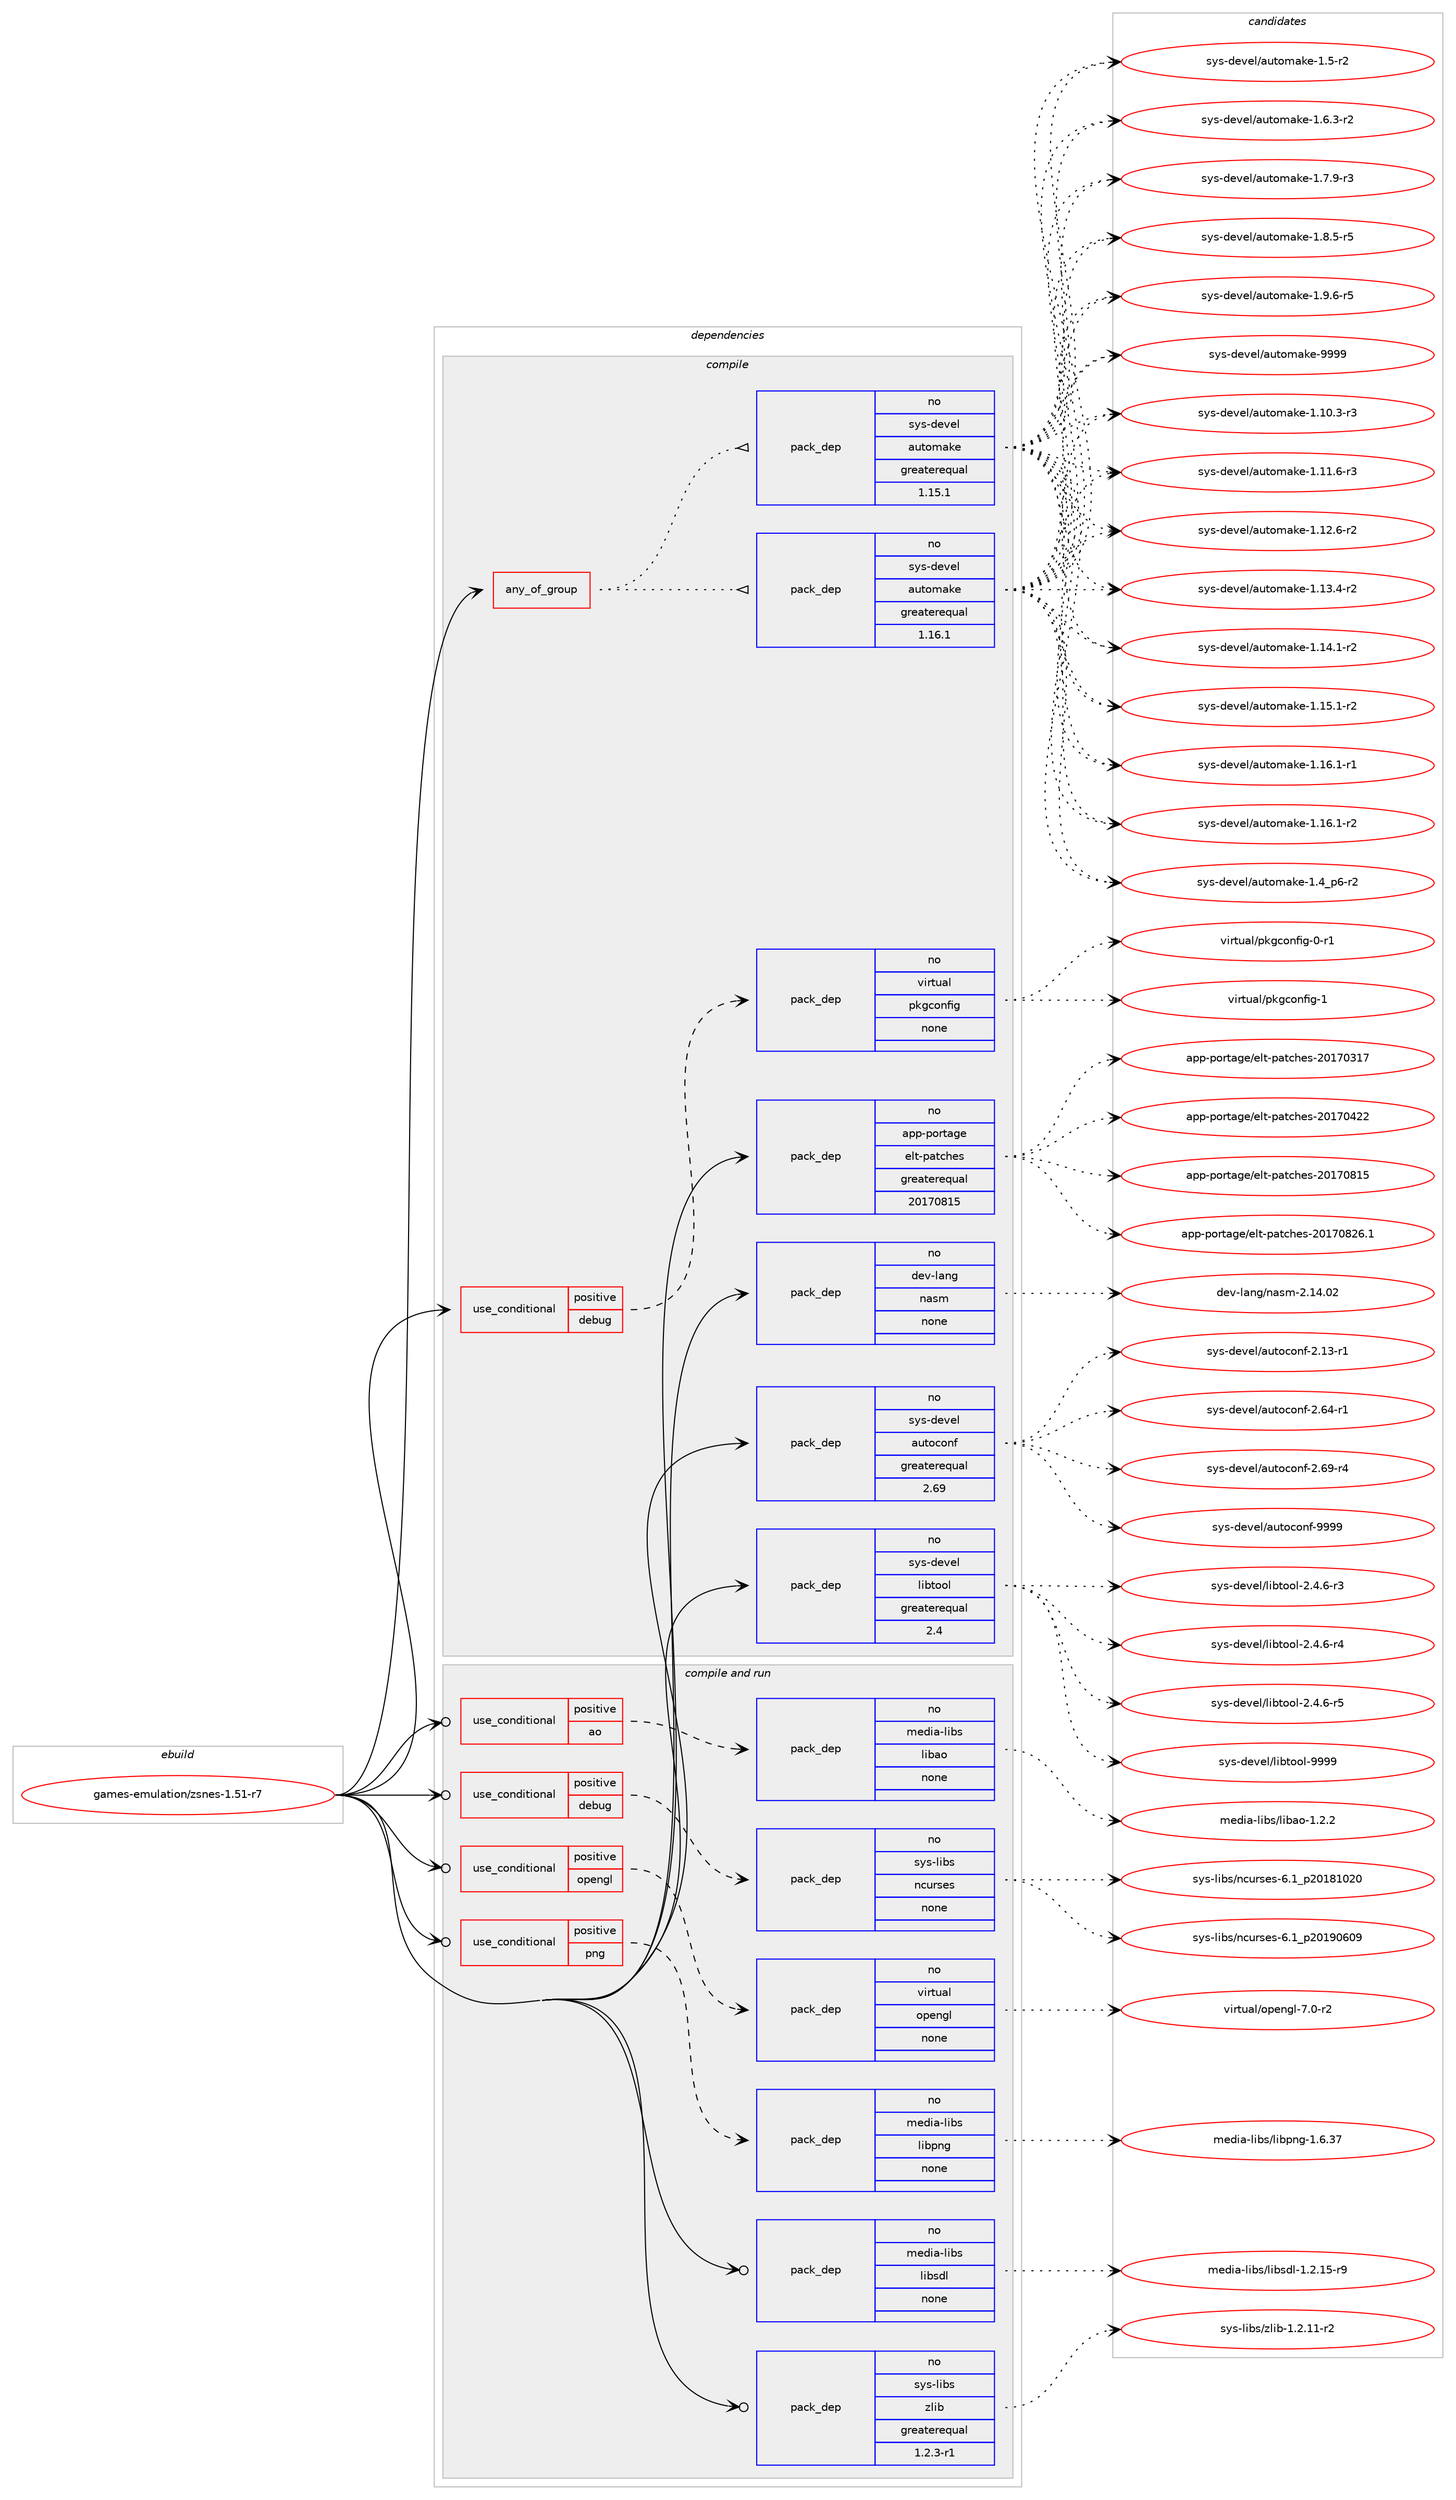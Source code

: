 digraph prolog {

# *************
# Graph options
# *************

newrank=true;
concentrate=true;
compound=true;
graph [rankdir=LR,fontname=Helvetica,fontsize=10,ranksep=1.5];#, ranksep=2.5, nodesep=0.2];
edge  [arrowhead=vee];
node  [fontname=Helvetica,fontsize=10];

# **********
# The ebuild
# **********

subgraph cluster_leftcol {
color=gray;
rank=same;
label=<<i>ebuild</i>>;
id [label="games-emulation/zsnes-1.51-r7", color=red, width=4, href="../games-emulation/zsnes-1.51-r7.svg"];
}

# ****************
# The dependencies
# ****************

subgraph cluster_midcol {
color=gray;
label=<<i>dependencies</i>>;
subgraph cluster_compile {
fillcolor="#eeeeee";
style=filled;
label=<<i>compile</i>>;
subgraph any11949 {
dependency738876 [label=<<TABLE BORDER="0" CELLBORDER="1" CELLSPACING="0" CELLPADDING="4"><TR><TD CELLPADDING="10">any_of_group</TD></TR></TABLE>>, shape=none, color=red];subgraph pack542043 {
dependency738877 [label=<<TABLE BORDER="0" CELLBORDER="1" CELLSPACING="0" CELLPADDING="4" WIDTH="220"><TR><TD ROWSPAN="6" CELLPADDING="30">pack_dep</TD></TR><TR><TD WIDTH="110">no</TD></TR><TR><TD>sys-devel</TD></TR><TR><TD>automake</TD></TR><TR><TD>greaterequal</TD></TR><TR><TD>1.16.1</TD></TR></TABLE>>, shape=none, color=blue];
}
dependency738876:e -> dependency738877:w [weight=20,style="dotted",arrowhead="oinv"];
subgraph pack542044 {
dependency738878 [label=<<TABLE BORDER="0" CELLBORDER="1" CELLSPACING="0" CELLPADDING="4" WIDTH="220"><TR><TD ROWSPAN="6" CELLPADDING="30">pack_dep</TD></TR><TR><TD WIDTH="110">no</TD></TR><TR><TD>sys-devel</TD></TR><TR><TD>automake</TD></TR><TR><TD>greaterequal</TD></TR><TR><TD>1.15.1</TD></TR></TABLE>>, shape=none, color=blue];
}
dependency738876:e -> dependency738878:w [weight=20,style="dotted",arrowhead="oinv"];
}
id:e -> dependency738876:w [weight=20,style="solid",arrowhead="vee"];
subgraph cond184505 {
dependency738879 [label=<<TABLE BORDER="0" CELLBORDER="1" CELLSPACING="0" CELLPADDING="4"><TR><TD ROWSPAN="3" CELLPADDING="10">use_conditional</TD></TR><TR><TD>positive</TD></TR><TR><TD>debug</TD></TR></TABLE>>, shape=none, color=red];
subgraph pack542045 {
dependency738880 [label=<<TABLE BORDER="0" CELLBORDER="1" CELLSPACING="0" CELLPADDING="4" WIDTH="220"><TR><TD ROWSPAN="6" CELLPADDING="30">pack_dep</TD></TR><TR><TD WIDTH="110">no</TD></TR><TR><TD>virtual</TD></TR><TR><TD>pkgconfig</TD></TR><TR><TD>none</TD></TR><TR><TD></TD></TR></TABLE>>, shape=none, color=blue];
}
dependency738879:e -> dependency738880:w [weight=20,style="dashed",arrowhead="vee"];
}
id:e -> dependency738879:w [weight=20,style="solid",arrowhead="vee"];
subgraph pack542046 {
dependency738881 [label=<<TABLE BORDER="0" CELLBORDER="1" CELLSPACING="0" CELLPADDING="4" WIDTH="220"><TR><TD ROWSPAN="6" CELLPADDING="30">pack_dep</TD></TR><TR><TD WIDTH="110">no</TD></TR><TR><TD>app-portage</TD></TR><TR><TD>elt-patches</TD></TR><TR><TD>greaterequal</TD></TR><TR><TD>20170815</TD></TR></TABLE>>, shape=none, color=blue];
}
id:e -> dependency738881:w [weight=20,style="solid",arrowhead="vee"];
subgraph pack542047 {
dependency738882 [label=<<TABLE BORDER="0" CELLBORDER="1" CELLSPACING="0" CELLPADDING="4" WIDTH="220"><TR><TD ROWSPAN="6" CELLPADDING="30">pack_dep</TD></TR><TR><TD WIDTH="110">no</TD></TR><TR><TD>dev-lang</TD></TR><TR><TD>nasm</TD></TR><TR><TD>none</TD></TR><TR><TD></TD></TR></TABLE>>, shape=none, color=blue];
}
id:e -> dependency738882:w [weight=20,style="solid",arrowhead="vee"];
subgraph pack542048 {
dependency738883 [label=<<TABLE BORDER="0" CELLBORDER="1" CELLSPACING="0" CELLPADDING="4" WIDTH="220"><TR><TD ROWSPAN="6" CELLPADDING="30">pack_dep</TD></TR><TR><TD WIDTH="110">no</TD></TR><TR><TD>sys-devel</TD></TR><TR><TD>autoconf</TD></TR><TR><TD>greaterequal</TD></TR><TR><TD>2.69</TD></TR></TABLE>>, shape=none, color=blue];
}
id:e -> dependency738883:w [weight=20,style="solid",arrowhead="vee"];
subgraph pack542049 {
dependency738884 [label=<<TABLE BORDER="0" CELLBORDER="1" CELLSPACING="0" CELLPADDING="4" WIDTH="220"><TR><TD ROWSPAN="6" CELLPADDING="30">pack_dep</TD></TR><TR><TD WIDTH="110">no</TD></TR><TR><TD>sys-devel</TD></TR><TR><TD>libtool</TD></TR><TR><TD>greaterequal</TD></TR><TR><TD>2.4</TD></TR></TABLE>>, shape=none, color=blue];
}
id:e -> dependency738884:w [weight=20,style="solid",arrowhead="vee"];
}
subgraph cluster_compileandrun {
fillcolor="#eeeeee";
style=filled;
label=<<i>compile and run</i>>;
subgraph cond184506 {
dependency738885 [label=<<TABLE BORDER="0" CELLBORDER="1" CELLSPACING="0" CELLPADDING="4"><TR><TD ROWSPAN="3" CELLPADDING="10">use_conditional</TD></TR><TR><TD>positive</TD></TR><TR><TD>ao</TD></TR></TABLE>>, shape=none, color=red];
subgraph pack542050 {
dependency738886 [label=<<TABLE BORDER="0" CELLBORDER="1" CELLSPACING="0" CELLPADDING="4" WIDTH="220"><TR><TD ROWSPAN="6" CELLPADDING="30">pack_dep</TD></TR><TR><TD WIDTH="110">no</TD></TR><TR><TD>media-libs</TD></TR><TR><TD>libao</TD></TR><TR><TD>none</TD></TR><TR><TD></TD></TR></TABLE>>, shape=none, color=blue];
}
dependency738885:e -> dependency738886:w [weight=20,style="dashed",arrowhead="vee"];
}
id:e -> dependency738885:w [weight=20,style="solid",arrowhead="odotvee"];
subgraph cond184507 {
dependency738887 [label=<<TABLE BORDER="0" CELLBORDER="1" CELLSPACING="0" CELLPADDING="4"><TR><TD ROWSPAN="3" CELLPADDING="10">use_conditional</TD></TR><TR><TD>positive</TD></TR><TR><TD>debug</TD></TR></TABLE>>, shape=none, color=red];
subgraph pack542051 {
dependency738888 [label=<<TABLE BORDER="0" CELLBORDER="1" CELLSPACING="0" CELLPADDING="4" WIDTH="220"><TR><TD ROWSPAN="6" CELLPADDING="30">pack_dep</TD></TR><TR><TD WIDTH="110">no</TD></TR><TR><TD>sys-libs</TD></TR><TR><TD>ncurses</TD></TR><TR><TD>none</TD></TR><TR><TD></TD></TR></TABLE>>, shape=none, color=blue];
}
dependency738887:e -> dependency738888:w [weight=20,style="dashed",arrowhead="vee"];
}
id:e -> dependency738887:w [weight=20,style="solid",arrowhead="odotvee"];
subgraph cond184508 {
dependency738889 [label=<<TABLE BORDER="0" CELLBORDER="1" CELLSPACING="0" CELLPADDING="4"><TR><TD ROWSPAN="3" CELLPADDING="10">use_conditional</TD></TR><TR><TD>positive</TD></TR><TR><TD>opengl</TD></TR></TABLE>>, shape=none, color=red];
subgraph pack542052 {
dependency738890 [label=<<TABLE BORDER="0" CELLBORDER="1" CELLSPACING="0" CELLPADDING="4" WIDTH="220"><TR><TD ROWSPAN="6" CELLPADDING="30">pack_dep</TD></TR><TR><TD WIDTH="110">no</TD></TR><TR><TD>virtual</TD></TR><TR><TD>opengl</TD></TR><TR><TD>none</TD></TR><TR><TD></TD></TR></TABLE>>, shape=none, color=blue];
}
dependency738889:e -> dependency738890:w [weight=20,style="dashed",arrowhead="vee"];
}
id:e -> dependency738889:w [weight=20,style="solid",arrowhead="odotvee"];
subgraph cond184509 {
dependency738891 [label=<<TABLE BORDER="0" CELLBORDER="1" CELLSPACING="0" CELLPADDING="4"><TR><TD ROWSPAN="3" CELLPADDING="10">use_conditional</TD></TR><TR><TD>positive</TD></TR><TR><TD>png</TD></TR></TABLE>>, shape=none, color=red];
subgraph pack542053 {
dependency738892 [label=<<TABLE BORDER="0" CELLBORDER="1" CELLSPACING="0" CELLPADDING="4" WIDTH="220"><TR><TD ROWSPAN="6" CELLPADDING="30">pack_dep</TD></TR><TR><TD WIDTH="110">no</TD></TR><TR><TD>media-libs</TD></TR><TR><TD>libpng</TD></TR><TR><TD>none</TD></TR><TR><TD></TD></TR></TABLE>>, shape=none, color=blue];
}
dependency738891:e -> dependency738892:w [weight=20,style="dashed",arrowhead="vee"];
}
id:e -> dependency738891:w [weight=20,style="solid",arrowhead="odotvee"];
subgraph pack542054 {
dependency738893 [label=<<TABLE BORDER="0" CELLBORDER="1" CELLSPACING="0" CELLPADDING="4" WIDTH="220"><TR><TD ROWSPAN="6" CELLPADDING="30">pack_dep</TD></TR><TR><TD WIDTH="110">no</TD></TR><TR><TD>media-libs</TD></TR><TR><TD>libsdl</TD></TR><TR><TD>none</TD></TR><TR><TD></TD></TR></TABLE>>, shape=none, color=blue];
}
id:e -> dependency738893:w [weight=20,style="solid",arrowhead="odotvee"];
subgraph pack542055 {
dependency738894 [label=<<TABLE BORDER="0" CELLBORDER="1" CELLSPACING="0" CELLPADDING="4" WIDTH="220"><TR><TD ROWSPAN="6" CELLPADDING="30">pack_dep</TD></TR><TR><TD WIDTH="110">no</TD></TR><TR><TD>sys-libs</TD></TR><TR><TD>zlib</TD></TR><TR><TD>greaterequal</TD></TR><TR><TD>1.2.3-r1</TD></TR></TABLE>>, shape=none, color=blue];
}
id:e -> dependency738894:w [weight=20,style="solid",arrowhead="odotvee"];
}
subgraph cluster_run {
fillcolor="#eeeeee";
style=filled;
label=<<i>run</i>>;
}
}

# **************
# The candidates
# **************

subgraph cluster_choices {
rank=same;
color=gray;
label=<<i>candidates</i>>;

subgraph choice542043 {
color=black;
nodesep=1;
choice11512111545100101118101108479711711611110997107101454946494846514511451 [label="sys-devel/automake-1.10.3-r3", color=red, width=4,href="../sys-devel/automake-1.10.3-r3.svg"];
choice11512111545100101118101108479711711611110997107101454946494946544511451 [label="sys-devel/automake-1.11.6-r3", color=red, width=4,href="../sys-devel/automake-1.11.6-r3.svg"];
choice11512111545100101118101108479711711611110997107101454946495046544511450 [label="sys-devel/automake-1.12.6-r2", color=red, width=4,href="../sys-devel/automake-1.12.6-r2.svg"];
choice11512111545100101118101108479711711611110997107101454946495146524511450 [label="sys-devel/automake-1.13.4-r2", color=red, width=4,href="../sys-devel/automake-1.13.4-r2.svg"];
choice11512111545100101118101108479711711611110997107101454946495246494511450 [label="sys-devel/automake-1.14.1-r2", color=red, width=4,href="../sys-devel/automake-1.14.1-r2.svg"];
choice11512111545100101118101108479711711611110997107101454946495346494511450 [label="sys-devel/automake-1.15.1-r2", color=red, width=4,href="../sys-devel/automake-1.15.1-r2.svg"];
choice11512111545100101118101108479711711611110997107101454946495446494511449 [label="sys-devel/automake-1.16.1-r1", color=red, width=4,href="../sys-devel/automake-1.16.1-r1.svg"];
choice11512111545100101118101108479711711611110997107101454946495446494511450 [label="sys-devel/automake-1.16.1-r2", color=red, width=4,href="../sys-devel/automake-1.16.1-r2.svg"];
choice115121115451001011181011084797117116111109971071014549465295112544511450 [label="sys-devel/automake-1.4_p6-r2", color=red, width=4,href="../sys-devel/automake-1.4_p6-r2.svg"];
choice11512111545100101118101108479711711611110997107101454946534511450 [label="sys-devel/automake-1.5-r2", color=red, width=4,href="../sys-devel/automake-1.5-r2.svg"];
choice115121115451001011181011084797117116111109971071014549465446514511450 [label="sys-devel/automake-1.6.3-r2", color=red, width=4,href="../sys-devel/automake-1.6.3-r2.svg"];
choice115121115451001011181011084797117116111109971071014549465546574511451 [label="sys-devel/automake-1.7.9-r3", color=red, width=4,href="../sys-devel/automake-1.7.9-r3.svg"];
choice115121115451001011181011084797117116111109971071014549465646534511453 [label="sys-devel/automake-1.8.5-r5", color=red, width=4,href="../sys-devel/automake-1.8.5-r5.svg"];
choice115121115451001011181011084797117116111109971071014549465746544511453 [label="sys-devel/automake-1.9.6-r5", color=red, width=4,href="../sys-devel/automake-1.9.6-r5.svg"];
choice115121115451001011181011084797117116111109971071014557575757 [label="sys-devel/automake-9999", color=red, width=4,href="../sys-devel/automake-9999.svg"];
dependency738877:e -> choice11512111545100101118101108479711711611110997107101454946494846514511451:w [style=dotted,weight="100"];
dependency738877:e -> choice11512111545100101118101108479711711611110997107101454946494946544511451:w [style=dotted,weight="100"];
dependency738877:e -> choice11512111545100101118101108479711711611110997107101454946495046544511450:w [style=dotted,weight="100"];
dependency738877:e -> choice11512111545100101118101108479711711611110997107101454946495146524511450:w [style=dotted,weight="100"];
dependency738877:e -> choice11512111545100101118101108479711711611110997107101454946495246494511450:w [style=dotted,weight="100"];
dependency738877:e -> choice11512111545100101118101108479711711611110997107101454946495346494511450:w [style=dotted,weight="100"];
dependency738877:e -> choice11512111545100101118101108479711711611110997107101454946495446494511449:w [style=dotted,weight="100"];
dependency738877:e -> choice11512111545100101118101108479711711611110997107101454946495446494511450:w [style=dotted,weight="100"];
dependency738877:e -> choice115121115451001011181011084797117116111109971071014549465295112544511450:w [style=dotted,weight="100"];
dependency738877:e -> choice11512111545100101118101108479711711611110997107101454946534511450:w [style=dotted,weight="100"];
dependency738877:e -> choice115121115451001011181011084797117116111109971071014549465446514511450:w [style=dotted,weight="100"];
dependency738877:e -> choice115121115451001011181011084797117116111109971071014549465546574511451:w [style=dotted,weight="100"];
dependency738877:e -> choice115121115451001011181011084797117116111109971071014549465646534511453:w [style=dotted,weight="100"];
dependency738877:e -> choice115121115451001011181011084797117116111109971071014549465746544511453:w [style=dotted,weight="100"];
dependency738877:e -> choice115121115451001011181011084797117116111109971071014557575757:w [style=dotted,weight="100"];
}
subgraph choice542044 {
color=black;
nodesep=1;
choice11512111545100101118101108479711711611110997107101454946494846514511451 [label="sys-devel/automake-1.10.3-r3", color=red, width=4,href="../sys-devel/automake-1.10.3-r3.svg"];
choice11512111545100101118101108479711711611110997107101454946494946544511451 [label="sys-devel/automake-1.11.6-r3", color=red, width=4,href="../sys-devel/automake-1.11.6-r3.svg"];
choice11512111545100101118101108479711711611110997107101454946495046544511450 [label="sys-devel/automake-1.12.6-r2", color=red, width=4,href="../sys-devel/automake-1.12.6-r2.svg"];
choice11512111545100101118101108479711711611110997107101454946495146524511450 [label="sys-devel/automake-1.13.4-r2", color=red, width=4,href="../sys-devel/automake-1.13.4-r2.svg"];
choice11512111545100101118101108479711711611110997107101454946495246494511450 [label="sys-devel/automake-1.14.1-r2", color=red, width=4,href="../sys-devel/automake-1.14.1-r2.svg"];
choice11512111545100101118101108479711711611110997107101454946495346494511450 [label="sys-devel/automake-1.15.1-r2", color=red, width=4,href="../sys-devel/automake-1.15.1-r2.svg"];
choice11512111545100101118101108479711711611110997107101454946495446494511449 [label="sys-devel/automake-1.16.1-r1", color=red, width=4,href="../sys-devel/automake-1.16.1-r1.svg"];
choice11512111545100101118101108479711711611110997107101454946495446494511450 [label="sys-devel/automake-1.16.1-r2", color=red, width=4,href="../sys-devel/automake-1.16.1-r2.svg"];
choice115121115451001011181011084797117116111109971071014549465295112544511450 [label="sys-devel/automake-1.4_p6-r2", color=red, width=4,href="../sys-devel/automake-1.4_p6-r2.svg"];
choice11512111545100101118101108479711711611110997107101454946534511450 [label="sys-devel/automake-1.5-r2", color=red, width=4,href="../sys-devel/automake-1.5-r2.svg"];
choice115121115451001011181011084797117116111109971071014549465446514511450 [label="sys-devel/automake-1.6.3-r2", color=red, width=4,href="../sys-devel/automake-1.6.3-r2.svg"];
choice115121115451001011181011084797117116111109971071014549465546574511451 [label="sys-devel/automake-1.7.9-r3", color=red, width=4,href="../sys-devel/automake-1.7.9-r3.svg"];
choice115121115451001011181011084797117116111109971071014549465646534511453 [label="sys-devel/automake-1.8.5-r5", color=red, width=4,href="../sys-devel/automake-1.8.5-r5.svg"];
choice115121115451001011181011084797117116111109971071014549465746544511453 [label="sys-devel/automake-1.9.6-r5", color=red, width=4,href="../sys-devel/automake-1.9.6-r5.svg"];
choice115121115451001011181011084797117116111109971071014557575757 [label="sys-devel/automake-9999", color=red, width=4,href="../sys-devel/automake-9999.svg"];
dependency738878:e -> choice11512111545100101118101108479711711611110997107101454946494846514511451:w [style=dotted,weight="100"];
dependency738878:e -> choice11512111545100101118101108479711711611110997107101454946494946544511451:w [style=dotted,weight="100"];
dependency738878:e -> choice11512111545100101118101108479711711611110997107101454946495046544511450:w [style=dotted,weight="100"];
dependency738878:e -> choice11512111545100101118101108479711711611110997107101454946495146524511450:w [style=dotted,weight="100"];
dependency738878:e -> choice11512111545100101118101108479711711611110997107101454946495246494511450:w [style=dotted,weight="100"];
dependency738878:e -> choice11512111545100101118101108479711711611110997107101454946495346494511450:w [style=dotted,weight="100"];
dependency738878:e -> choice11512111545100101118101108479711711611110997107101454946495446494511449:w [style=dotted,weight="100"];
dependency738878:e -> choice11512111545100101118101108479711711611110997107101454946495446494511450:w [style=dotted,weight="100"];
dependency738878:e -> choice115121115451001011181011084797117116111109971071014549465295112544511450:w [style=dotted,weight="100"];
dependency738878:e -> choice11512111545100101118101108479711711611110997107101454946534511450:w [style=dotted,weight="100"];
dependency738878:e -> choice115121115451001011181011084797117116111109971071014549465446514511450:w [style=dotted,weight="100"];
dependency738878:e -> choice115121115451001011181011084797117116111109971071014549465546574511451:w [style=dotted,weight="100"];
dependency738878:e -> choice115121115451001011181011084797117116111109971071014549465646534511453:w [style=dotted,weight="100"];
dependency738878:e -> choice115121115451001011181011084797117116111109971071014549465746544511453:w [style=dotted,weight="100"];
dependency738878:e -> choice115121115451001011181011084797117116111109971071014557575757:w [style=dotted,weight="100"];
}
subgraph choice542045 {
color=black;
nodesep=1;
choice11810511411611797108471121071039911111010210510345484511449 [label="virtual/pkgconfig-0-r1", color=red, width=4,href="../virtual/pkgconfig-0-r1.svg"];
choice1181051141161179710847112107103991111101021051034549 [label="virtual/pkgconfig-1", color=red, width=4,href="../virtual/pkgconfig-1.svg"];
dependency738880:e -> choice11810511411611797108471121071039911111010210510345484511449:w [style=dotted,weight="100"];
dependency738880:e -> choice1181051141161179710847112107103991111101021051034549:w [style=dotted,weight="100"];
}
subgraph choice542046 {
color=black;
nodesep=1;
choice97112112451121111141169710310147101108116451129711699104101115455048495548514955 [label="app-portage/elt-patches-20170317", color=red, width=4,href="../app-portage/elt-patches-20170317.svg"];
choice97112112451121111141169710310147101108116451129711699104101115455048495548525050 [label="app-portage/elt-patches-20170422", color=red, width=4,href="../app-portage/elt-patches-20170422.svg"];
choice97112112451121111141169710310147101108116451129711699104101115455048495548564953 [label="app-portage/elt-patches-20170815", color=red, width=4,href="../app-portage/elt-patches-20170815.svg"];
choice971121124511211111411697103101471011081164511297116991041011154550484955485650544649 [label="app-portage/elt-patches-20170826.1", color=red, width=4,href="../app-portage/elt-patches-20170826.1.svg"];
dependency738881:e -> choice97112112451121111141169710310147101108116451129711699104101115455048495548514955:w [style=dotted,weight="100"];
dependency738881:e -> choice97112112451121111141169710310147101108116451129711699104101115455048495548525050:w [style=dotted,weight="100"];
dependency738881:e -> choice97112112451121111141169710310147101108116451129711699104101115455048495548564953:w [style=dotted,weight="100"];
dependency738881:e -> choice971121124511211111411697103101471011081164511297116991041011154550484955485650544649:w [style=dotted,weight="100"];
}
subgraph choice542047 {
color=black;
nodesep=1;
choice100101118451089711010347110971151094550464952464850 [label="dev-lang/nasm-2.14.02", color=red, width=4,href="../dev-lang/nasm-2.14.02.svg"];
dependency738882:e -> choice100101118451089711010347110971151094550464952464850:w [style=dotted,weight="100"];
}
subgraph choice542048 {
color=black;
nodesep=1;
choice1151211154510010111810110847971171161119911111010245504649514511449 [label="sys-devel/autoconf-2.13-r1", color=red, width=4,href="../sys-devel/autoconf-2.13-r1.svg"];
choice1151211154510010111810110847971171161119911111010245504654524511449 [label="sys-devel/autoconf-2.64-r1", color=red, width=4,href="../sys-devel/autoconf-2.64-r1.svg"];
choice1151211154510010111810110847971171161119911111010245504654574511452 [label="sys-devel/autoconf-2.69-r4", color=red, width=4,href="../sys-devel/autoconf-2.69-r4.svg"];
choice115121115451001011181011084797117116111991111101024557575757 [label="sys-devel/autoconf-9999", color=red, width=4,href="../sys-devel/autoconf-9999.svg"];
dependency738883:e -> choice1151211154510010111810110847971171161119911111010245504649514511449:w [style=dotted,weight="100"];
dependency738883:e -> choice1151211154510010111810110847971171161119911111010245504654524511449:w [style=dotted,weight="100"];
dependency738883:e -> choice1151211154510010111810110847971171161119911111010245504654574511452:w [style=dotted,weight="100"];
dependency738883:e -> choice115121115451001011181011084797117116111991111101024557575757:w [style=dotted,weight="100"];
}
subgraph choice542049 {
color=black;
nodesep=1;
choice1151211154510010111810110847108105981161111111084550465246544511451 [label="sys-devel/libtool-2.4.6-r3", color=red, width=4,href="../sys-devel/libtool-2.4.6-r3.svg"];
choice1151211154510010111810110847108105981161111111084550465246544511452 [label="sys-devel/libtool-2.4.6-r4", color=red, width=4,href="../sys-devel/libtool-2.4.6-r4.svg"];
choice1151211154510010111810110847108105981161111111084550465246544511453 [label="sys-devel/libtool-2.4.6-r5", color=red, width=4,href="../sys-devel/libtool-2.4.6-r5.svg"];
choice1151211154510010111810110847108105981161111111084557575757 [label="sys-devel/libtool-9999", color=red, width=4,href="../sys-devel/libtool-9999.svg"];
dependency738884:e -> choice1151211154510010111810110847108105981161111111084550465246544511451:w [style=dotted,weight="100"];
dependency738884:e -> choice1151211154510010111810110847108105981161111111084550465246544511452:w [style=dotted,weight="100"];
dependency738884:e -> choice1151211154510010111810110847108105981161111111084550465246544511453:w [style=dotted,weight="100"];
dependency738884:e -> choice1151211154510010111810110847108105981161111111084557575757:w [style=dotted,weight="100"];
}
subgraph choice542050 {
color=black;
nodesep=1;
choice109101100105974510810598115471081059897111454946504650 [label="media-libs/libao-1.2.2", color=red, width=4,href="../media-libs/libao-1.2.2.svg"];
dependency738886:e -> choice109101100105974510810598115471081059897111454946504650:w [style=dotted,weight="100"];
}
subgraph choice542051 {
color=black;
nodesep=1;
choice1151211154510810598115471109911711411510111545544649951125048495649485048 [label="sys-libs/ncurses-6.1_p20181020", color=red, width=4,href="../sys-libs/ncurses-6.1_p20181020.svg"];
choice1151211154510810598115471109911711411510111545544649951125048495748544857 [label="sys-libs/ncurses-6.1_p20190609", color=red, width=4,href="../sys-libs/ncurses-6.1_p20190609.svg"];
dependency738888:e -> choice1151211154510810598115471109911711411510111545544649951125048495649485048:w [style=dotted,weight="100"];
dependency738888:e -> choice1151211154510810598115471109911711411510111545544649951125048495748544857:w [style=dotted,weight="100"];
}
subgraph choice542052 {
color=black;
nodesep=1;
choice1181051141161179710847111112101110103108455546484511450 [label="virtual/opengl-7.0-r2", color=red, width=4,href="../virtual/opengl-7.0-r2.svg"];
dependency738890:e -> choice1181051141161179710847111112101110103108455546484511450:w [style=dotted,weight="100"];
}
subgraph choice542053 {
color=black;
nodesep=1;
choice109101100105974510810598115471081059811211010345494654465155 [label="media-libs/libpng-1.6.37", color=red, width=4,href="../media-libs/libpng-1.6.37.svg"];
dependency738892:e -> choice109101100105974510810598115471081059811211010345494654465155:w [style=dotted,weight="100"];
}
subgraph choice542054 {
color=black;
nodesep=1;
choice1091011001059745108105981154710810598115100108454946504649534511457 [label="media-libs/libsdl-1.2.15-r9", color=red, width=4,href="../media-libs/libsdl-1.2.15-r9.svg"];
dependency738893:e -> choice1091011001059745108105981154710810598115100108454946504649534511457:w [style=dotted,weight="100"];
}
subgraph choice542055 {
color=black;
nodesep=1;
choice11512111545108105981154712210810598454946504649494511450 [label="sys-libs/zlib-1.2.11-r2", color=red, width=4,href="../sys-libs/zlib-1.2.11-r2.svg"];
dependency738894:e -> choice11512111545108105981154712210810598454946504649494511450:w [style=dotted,weight="100"];
}
}

}
